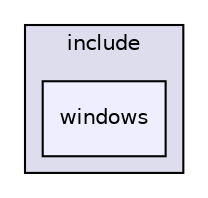 digraph "include/windows" {
  compound=true
  node [ fontsize="10", fontname="Helvetica"];
  edge [ labelfontsize="10", labelfontname="Helvetica"];
  subgraph clusterdir_6e52bfc87664c872db47d56ba392ebee {
    graph [ bgcolor="#ddddee", pencolor="black", label="include" fontname="Helvetica", fontsize="10", URL="dir_6e52bfc87664c872db47d56ba392ebee.html"]
  dir_80520abdf0322d6e526e55fd5fdeedd1 [shape=box, label="windows", style="filled", fillcolor="#eeeeff", pencolor="black", URL="dir_80520abdf0322d6e526e55fd5fdeedd1.html"];
  }
}
